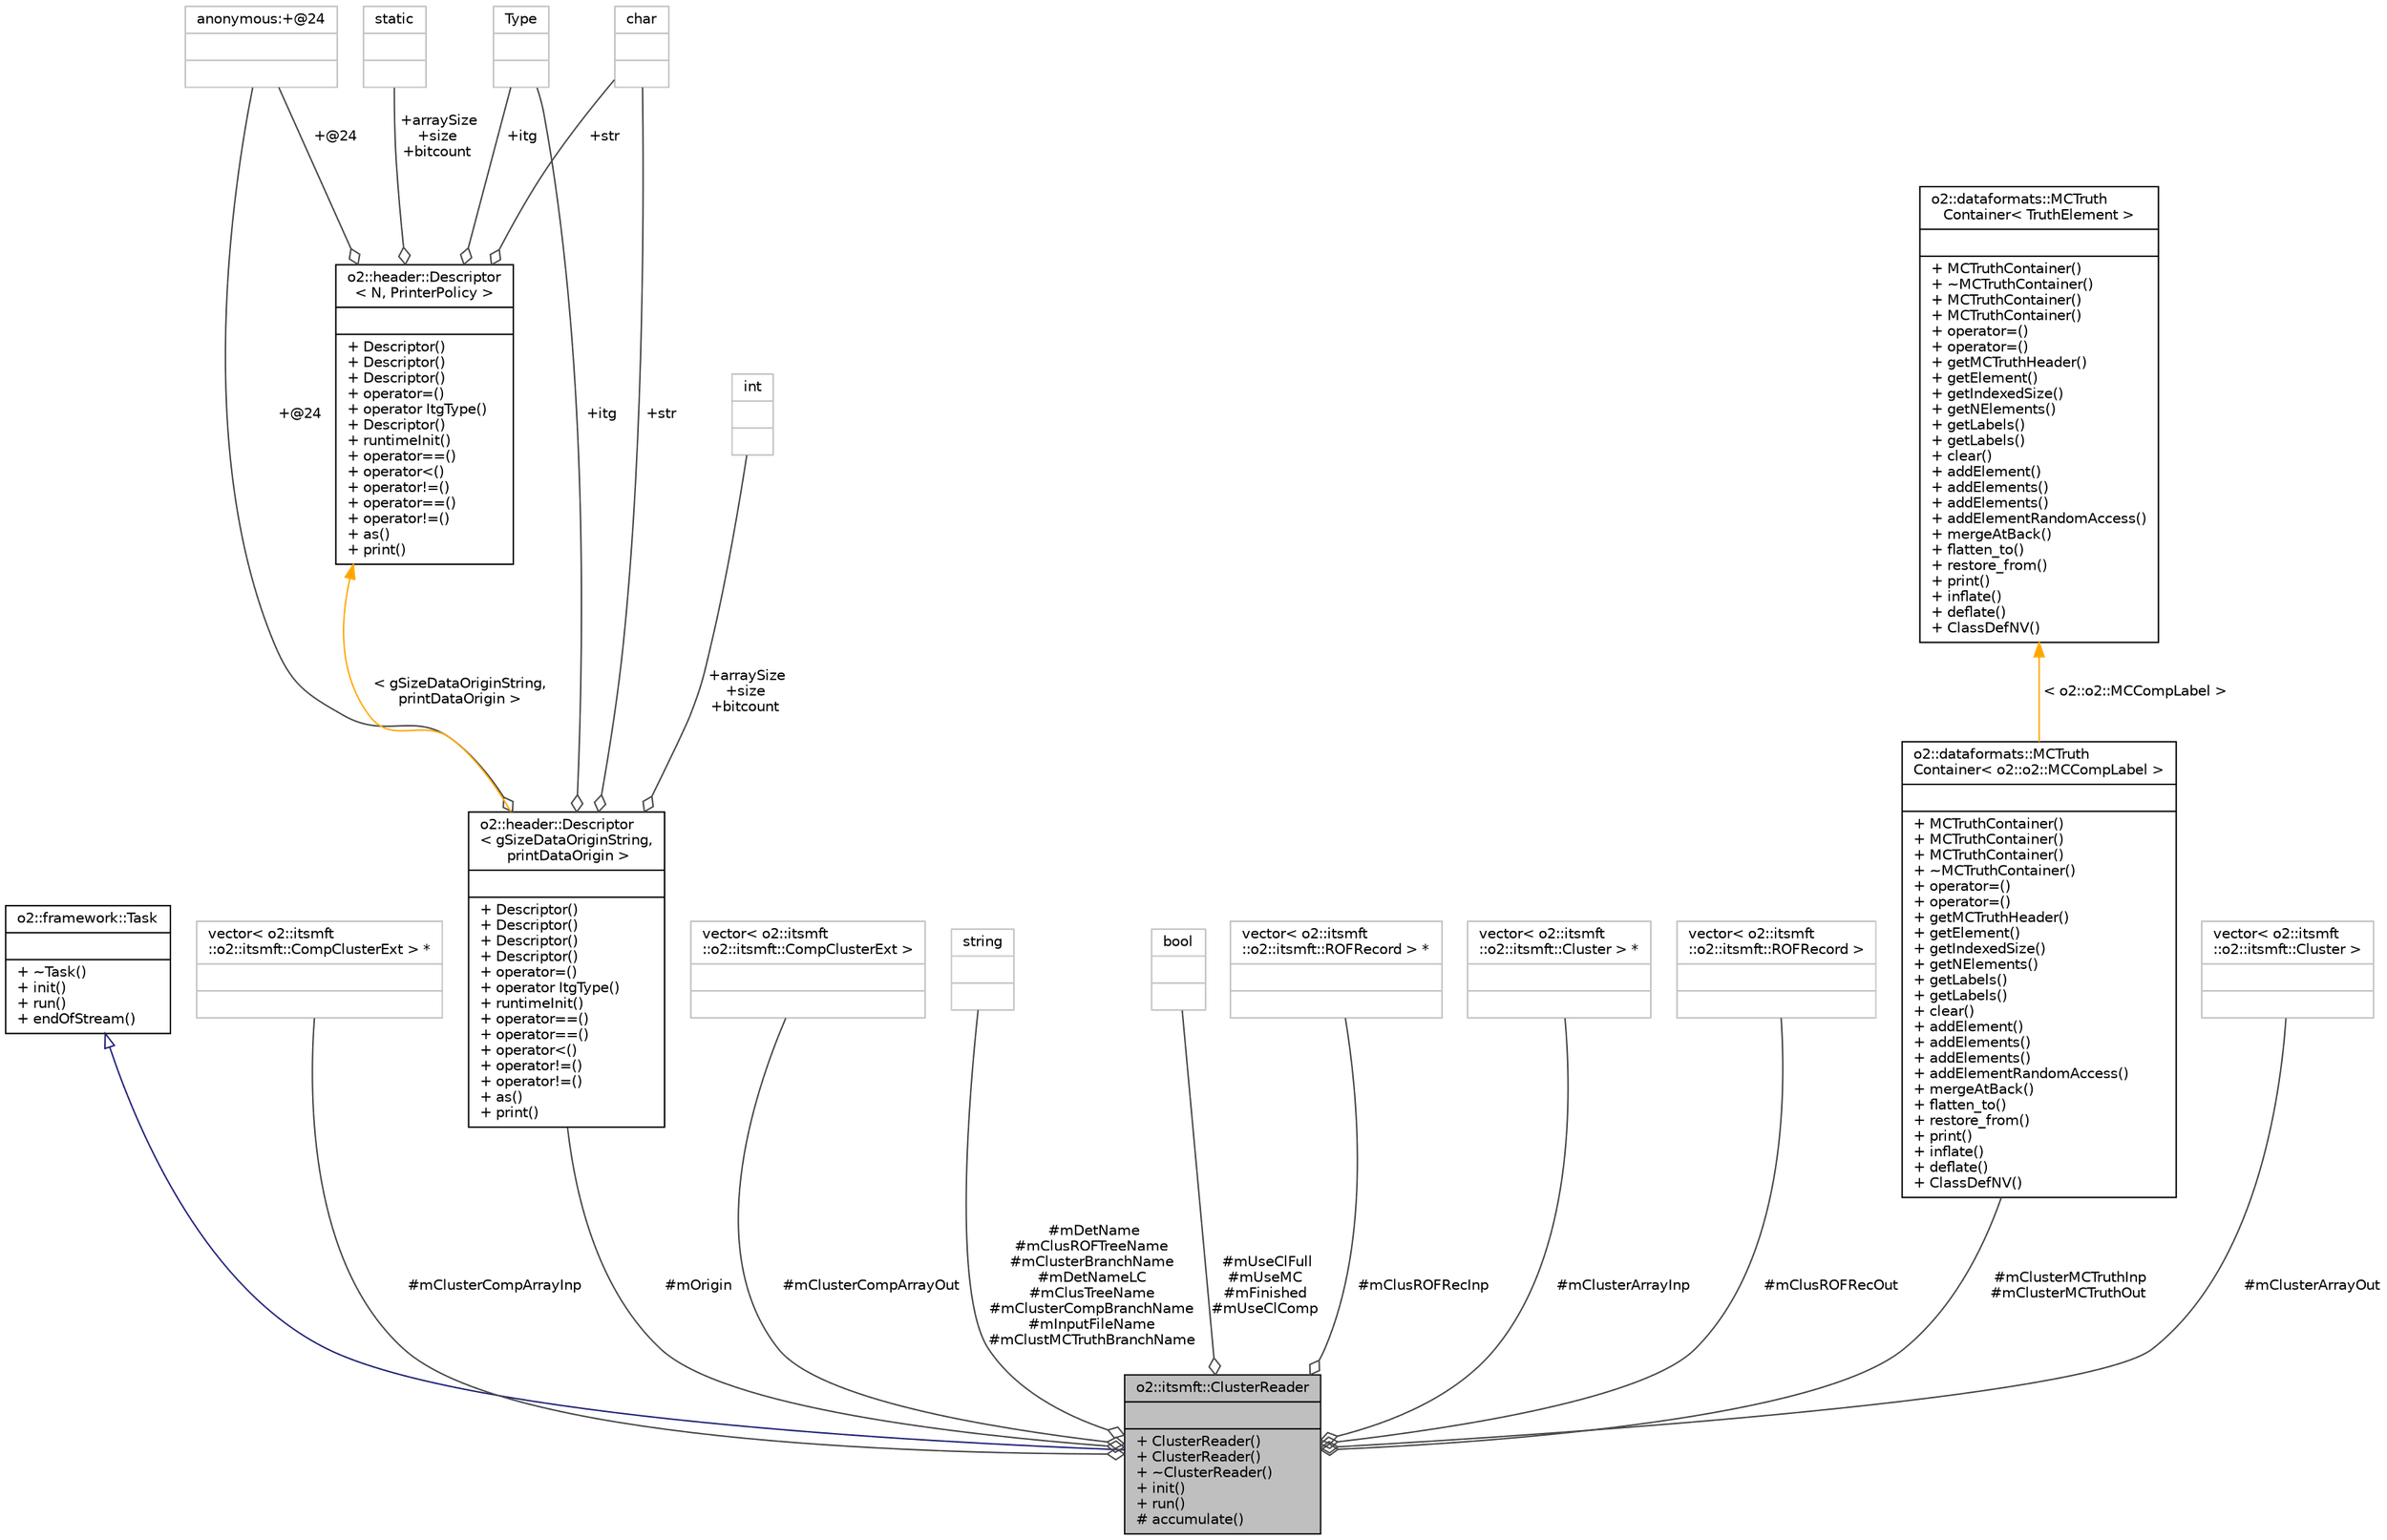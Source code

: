 digraph "o2::itsmft::ClusterReader"
{
 // INTERACTIVE_SVG=YES
  bgcolor="transparent";
  edge [fontname="Helvetica",fontsize="10",labelfontname="Helvetica",labelfontsize="10"];
  node [fontname="Helvetica",fontsize="10",shape=record];
  Node1 [label="{o2::itsmft::ClusterReader\n||+ ClusterReader()\l+ ClusterReader()\l+ ~ClusterReader()\l+ init()\l+ run()\l# accumulate()\l}",height=0.2,width=0.4,color="black", fillcolor="grey75", style="filled", fontcolor="black"];
  Node2 -> Node1 [dir="back",color="midnightblue",fontsize="10",style="solid",arrowtail="onormal",fontname="Helvetica"];
  Node2 [label="{o2::framework::Task\n||+ ~Task()\l+ init()\l+ run()\l+ endOfStream()\l}",height=0.2,width=0.4,color="black",URL="$de/dac/classo2_1_1framework_1_1Task.html"];
  Node3 -> Node1 [color="grey25",fontsize="10",style="solid",label=" #mClusterCompArrayInp" ,arrowhead="odiamond",fontname="Helvetica"];
  Node3 [label="{vector\< o2::itsmft\l::o2::itsmft::CompClusterExt \> *\n||}",height=0.2,width=0.4,color="grey75"];
  Node4 -> Node1 [color="grey25",fontsize="10",style="solid",label=" #mOrigin" ,arrowhead="odiamond",fontname="Helvetica"];
  Node4 [label="{o2::header::Descriptor\l\< gSizeDataOriginString,\l printDataOrigin \>\n||+ Descriptor()\l+ Descriptor()\l+ Descriptor()\l+ Descriptor()\l+ operator=()\l+ operator ItgType()\l+ runtimeInit()\l+ operator==()\l+ operator==()\l+ operator\<()\l+ operator!=()\l+ operator!=()\l+ as()\l+ print()\l}",height=0.2,width=0.4,color="black",URL="$d9/db3/structo2_1_1header_1_1Descriptor.html"];
  Node5 -> Node4 [color="grey25",fontsize="10",style="solid",label=" +itg" ,arrowhead="odiamond",fontname="Helvetica"];
  Node5 [label="{Type\n||}",height=0.2,width=0.4,color="grey75"];
  Node6 -> Node4 [color="grey25",fontsize="10",style="solid",label=" +str" ,arrowhead="odiamond",fontname="Helvetica"];
  Node6 [label="{char\n||}",height=0.2,width=0.4,color="grey75"];
  Node7 -> Node4 [color="grey25",fontsize="10",style="solid",label=" +arraySize\n+size\n+bitcount" ,arrowhead="odiamond",fontname="Helvetica"];
  Node7 [label="{int\n||}",height=0.2,width=0.4,color="grey75"];
  Node8 -> Node4 [color="grey25",fontsize="10",style="solid",label=" +@24" ,arrowhead="odiamond",fontname="Helvetica"];
  Node8 [label="{anonymous:+@24\n||}",height=0.2,width=0.4,color="grey75"];
  Node9 -> Node4 [dir="back",color="orange",fontsize="10",style="solid",label=" \< gSizeDataOriginString,\l printDataOrigin \>" ,fontname="Helvetica"];
  Node9 [label="{o2::header::Descriptor\l\< N, PrinterPolicy \>\n||+ Descriptor()\l+ Descriptor()\l+ Descriptor()\l+ operator=()\l+ operator ItgType()\l+ Descriptor()\l+ runtimeInit()\l+ operator==()\l+ operator\<()\l+ operator!=()\l+ operator==()\l+ operator!=()\l+ as()\l+ print()\l}",height=0.2,width=0.4,color="black",URL="$d9/db3/structo2_1_1header_1_1Descriptor.html"];
  Node5 -> Node9 [color="grey25",fontsize="10",style="solid",label=" +itg" ,arrowhead="odiamond",fontname="Helvetica"];
  Node6 -> Node9 [color="grey25",fontsize="10",style="solid",label=" +str" ,arrowhead="odiamond",fontname="Helvetica"];
  Node8 -> Node9 [color="grey25",fontsize="10",style="solid",label=" +@24" ,arrowhead="odiamond",fontname="Helvetica"];
  Node10 -> Node9 [color="grey25",fontsize="10",style="solid",label=" +arraySize\n+size\n+bitcount" ,arrowhead="odiamond",fontname="Helvetica"];
  Node10 [label="{static\n||}",height=0.2,width=0.4,color="grey75"];
  Node11 -> Node1 [color="grey25",fontsize="10",style="solid",label=" #mClusterCompArrayOut" ,arrowhead="odiamond",fontname="Helvetica"];
  Node11 [label="{vector\< o2::itsmft\l::o2::itsmft::CompClusterExt \>\n||}",height=0.2,width=0.4,color="grey75"];
  Node12 -> Node1 [color="grey25",fontsize="10",style="solid",label=" #mDetName\n#mClusROFTreeName\n#mClusterBranchName\n#mDetNameLC\n#mClusTreeName\n#mClusterCompBranchName\n#mInputFileName\n#mClustMCTruthBranchName" ,arrowhead="odiamond",fontname="Helvetica"];
  Node12 [label="{string\n||}",height=0.2,width=0.4,color="grey75"];
  Node13 -> Node1 [color="grey25",fontsize="10",style="solid",label=" #mUseClFull\n#mUseMC\n#mFinished\n#mUseClComp" ,arrowhead="odiamond",fontname="Helvetica"];
  Node13 [label="{bool\n||}",height=0.2,width=0.4,color="grey75"];
  Node14 -> Node1 [color="grey25",fontsize="10",style="solid",label=" #mClusROFRecInp" ,arrowhead="odiamond",fontname="Helvetica"];
  Node14 [label="{vector\< o2::itsmft\l::o2::itsmft::ROFRecord \> *\n||}",height=0.2,width=0.4,color="grey75"];
  Node15 -> Node1 [color="grey25",fontsize="10",style="solid",label=" #mClusterArrayInp" ,arrowhead="odiamond",fontname="Helvetica"];
  Node15 [label="{vector\< o2::itsmft\l::o2::itsmft::Cluster \> *\n||}",height=0.2,width=0.4,color="grey75"];
  Node16 -> Node1 [color="grey25",fontsize="10",style="solid",label=" #mClusROFRecOut" ,arrowhead="odiamond",fontname="Helvetica"];
  Node16 [label="{vector\< o2::itsmft\l::o2::itsmft::ROFRecord \>\n||}",height=0.2,width=0.4,color="grey75"];
  Node17 -> Node1 [color="grey25",fontsize="10",style="solid",label=" #mClusterMCTruthInp\n#mClusterMCTruthOut" ,arrowhead="odiamond",fontname="Helvetica"];
  Node17 [label="{o2::dataformats::MCTruth\lContainer\< o2::o2::MCCompLabel \>\n||+ MCTruthContainer()\l+ MCTruthContainer()\l+ MCTruthContainer()\l+ ~MCTruthContainer()\l+ operator=()\l+ operator=()\l+ getMCTruthHeader()\l+ getElement()\l+ getIndexedSize()\l+ getNElements()\l+ getLabels()\l+ getLabels()\l+ clear()\l+ addElement()\l+ addElements()\l+ addElements()\l+ addElementRandomAccess()\l+ mergeAtBack()\l+ flatten_to()\l+ restore_from()\l+ print()\l+ inflate()\l+ deflate()\l+ ClassDefNV()\l}",height=0.2,width=0.4,color="black",URL="$dc/daa/classo2_1_1dataformats_1_1MCTruthContainer.html"];
  Node18 -> Node17 [dir="back",color="orange",fontsize="10",style="solid",label=" \< o2::o2::MCCompLabel \>" ,fontname="Helvetica"];
  Node18 [label="{o2::dataformats::MCTruth\lContainer\< TruthElement \>\n||+ MCTruthContainer()\l+ ~MCTruthContainer()\l+ MCTruthContainer()\l+ MCTruthContainer()\l+ operator=()\l+ operator=()\l+ getMCTruthHeader()\l+ getElement()\l+ getIndexedSize()\l+ getNElements()\l+ getLabels()\l+ getLabels()\l+ clear()\l+ addElement()\l+ addElements()\l+ addElements()\l+ addElementRandomAccess()\l+ mergeAtBack()\l+ flatten_to()\l+ restore_from()\l+ print()\l+ inflate()\l+ deflate()\l+ ClassDefNV()\l}",height=0.2,width=0.4,color="black",URL="$dc/daa/classo2_1_1dataformats_1_1MCTruthContainer.html",tooltip="A container to hold and manage MC truth information/labels. "];
  Node19 -> Node1 [color="grey25",fontsize="10",style="solid",label=" #mClusterArrayOut" ,arrowhead="odiamond",fontname="Helvetica"];
  Node19 [label="{vector\< o2::itsmft\l::o2::itsmft::Cluster \>\n||}",height=0.2,width=0.4,color="grey75"];
}
